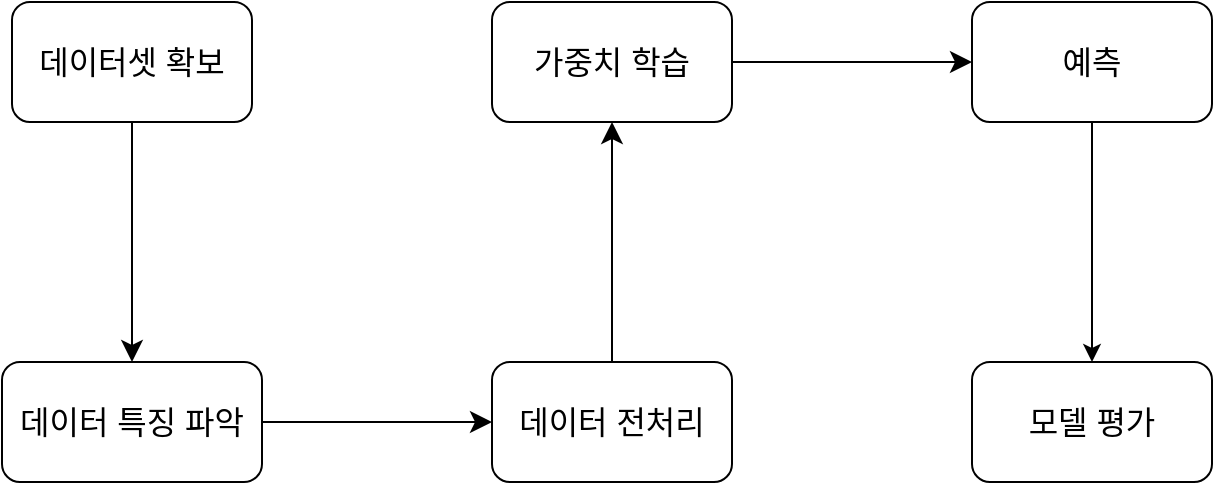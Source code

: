 <mxfile version="21.3.4" type="github">
  <diagram id="C5RBs43oDa-KdzZeNtuy" name="Page-1">
    <mxGraphModel dx="1290" dy="1710" grid="1" gridSize="10" guides="1" tooltips="1" connect="1" arrows="1" fold="1" page="1" pageScale="1" pageWidth="827" pageHeight="1169" math="0" shadow="0">
      <root>
        <mxCell id="WIyWlLk6GJQsqaUBKTNV-0" />
        <mxCell id="WIyWlLk6GJQsqaUBKTNV-1" parent="WIyWlLk6GJQsqaUBKTNV-0" />
        <mxCell id="mdCKoyrQxYq-ATG2mvke-13" value="" style="edgeStyle=none;curved=1;rounded=0;orthogonalLoop=1;jettySize=auto;html=1;fontSize=12;startSize=8;endSize=8;" parent="WIyWlLk6GJQsqaUBKTNV-1" source="mdCKoyrQxYq-ATG2mvke-0" target="mdCKoyrQxYq-ATG2mvke-7" edge="1">
          <mxGeometry relative="1" as="geometry" />
        </mxCell>
        <mxCell id="mdCKoyrQxYq-ATG2mvke-0" value="데이터 특징 파악" style="whiteSpace=wrap;html=1;rounded=1;glass=0;strokeWidth=1;shadow=0;fontSize=16;" parent="WIyWlLk6GJQsqaUBKTNV-1" vertex="1">
          <mxGeometry x="395" y="160" width="130" height="60" as="geometry" />
        </mxCell>
        <mxCell id="mdCKoyrQxYq-ATG2mvke-12" value="" style="edgeStyle=none;curved=1;rounded=0;orthogonalLoop=1;jettySize=auto;html=1;fontSize=12;startSize=8;endSize=8;" parent="WIyWlLk6GJQsqaUBKTNV-1" source="mdCKoyrQxYq-ATG2mvke-3" target="mdCKoyrQxYq-ATG2mvke-0" edge="1">
          <mxGeometry relative="1" as="geometry" />
        </mxCell>
        <mxCell id="mdCKoyrQxYq-ATG2mvke-3" value="데이터셋 확보" style="whiteSpace=wrap;html=1;fontSize=16;rounded=1;glass=0;strokeWidth=1;shadow=0;" parent="WIyWlLk6GJQsqaUBKTNV-1" vertex="1">
          <mxGeometry x="400" y="-20" width="120" height="60" as="geometry" />
        </mxCell>
        <mxCell id="mdCKoyrQxYq-ATG2mvke-16" value="" style="edgeStyle=none;curved=1;rounded=0;orthogonalLoop=1;jettySize=auto;html=1;fontSize=12;startSize=8;endSize=8;" parent="WIyWlLk6GJQsqaUBKTNV-1" source="mdCKoyrQxYq-ATG2mvke-5" target="mdCKoyrQxYq-ATG2mvke-15" edge="1">
          <mxGeometry relative="1" as="geometry" />
        </mxCell>
        <mxCell id="mdCKoyrQxYq-ATG2mvke-5" value="가중치 학습" style="whiteSpace=wrap;html=1;fontSize=16;rounded=1;glass=0;strokeWidth=1;shadow=0;" parent="WIyWlLk6GJQsqaUBKTNV-1" vertex="1">
          <mxGeometry x="640" y="-20" width="120" height="60" as="geometry" />
        </mxCell>
        <mxCell id="mdCKoyrQxYq-ATG2mvke-14" value="" style="edgeStyle=none;curved=1;rounded=0;orthogonalLoop=1;jettySize=auto;html=1;fontSize=12;startSize=8;endSize=8;" parent="WIyWlLk6GJQsqaUBKTNV-1" source="mdCKoyrQxYq-ATG2mvke-7" target="mdCKoyrQxYq-ATG2mvke-5" edge="1">
          <mxGeometry relative="1" as="geometry" />
        </mxCell>
        <mxCell id="mdCKoyrQxYq-ATG2mvke-7" value="데이터 전처리" style="whiteSpace=wrap;html=1;fontSize=16;rounded=1;glass=0;strokeWidth=1;shadow=0;" parent="WIyWlLk6GJQsqaUBKTNV-1" vertex="1">
          <mxGeometry x="640" y="160" width="120" height="60" as="geometry" />
        </mxCell>
        <mxCell id="5tXwkLCxq1NpIOOy_Df5-3" style="edgeStyle=orthogonalEdgeStyle;rounded=0;orthogonalLoop=1;jettySize=auto;html=1;exitX=0.5;exitY=1;exitDx=0;exitDy=0;" edge="1" parent="WIyWlLk6GJQsqaUBKTNV-1" source="mdCKoyrQxYq-ATG2mvke-15" target="5tXwkLCxq1NpIOOy_Df5-2">
          <mxGeometry relative="1" as="geometry" />
        </mxCell>
        <mxCell id="mdCKoyrQxYq-ATG2mvke-15" value="예측&lt;br&gt;" style="whiteSpace=wrap;html=1;fontSize=16;rounded=1;glass=0;strokeWidth=1;shadow=0;" parent="WIyWlLk6GJQsqaUBKTNV-1" vertex="1">
          <mxGeometry x="880" y="-20" width="120" height="60" as="geometry" />
        </mxCell>
        <mxCell id="5tXwkLCxq1NpIOOy_Df5-2" value="모델 평가&lt;br&gt;" style="whiteSpace=wrap;html=1;fontSize=16;rounded=1;glass=0;strokeWidth=1;shadow=0;" vertex="1" parent="WIyWlLk6GJQsqaUBKTNV-1">
          <mxGeometry x="880" y="160" width="120" height="60" as="geometry" />
        </mxCell>
      </root>
    </mxGraphModel>
  </diagram>
</mxfile>
